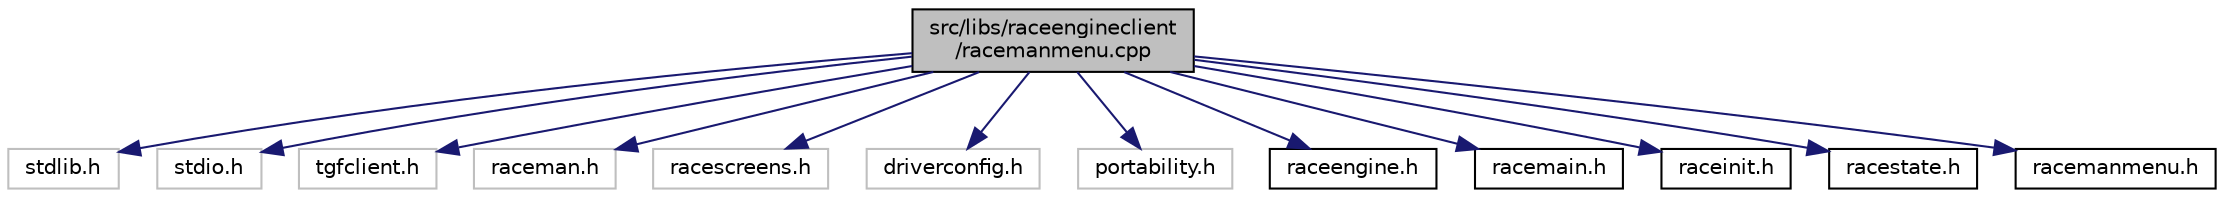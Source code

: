 digraph "src/libs/raceengineclient/racemanmenu.cpp"
{
  edge [fontname="Helvetica",fontsize="10",labelfontname="Helvetica",labelfontsize="10"];
  node [fontname="Helvetica",fontsize="10",shape=record];
  Node1 [label="src/libs/raceengineclient\l/racemanmenu.cpp",height=0.2,width=0.4,color="black", fillcolor="grey75", style="filled", fontcolor="black"];
  Node1 -> Node2 [color="midnightblue",fontsize="10",style="solid",fontname="Helvetica"];
  Node2 [label="stdlib.h",height=0.2,width=0.4,color="grey75", fillcolor="white", style="filled"];
  Node1 -> Node3 [color="midnightblue",fontsize="10",style="solid",fontname="Helvetica"];
  Node3 [label="stdio.h",height=0.2,width=0.4,color="grey75", fillcolor="white", style="filled"];
  Node1 -> Node4 [color="midnightblue",fontsize="10",style="solid",fontname="Helvetica"];
  Node4 [label="tgfclient.h",height=0.2,width=0.4,color="grey75", fillcolor="white", style="filled"];
  Node1 -> Node5 [color="midnightblue",fontsize="10",style="solid",fontname="Helvetica"];
  Node5 [label="raceman.h",height=0.2,width=0.4,color="grey75", fillcolor="white", style="filled"];
  Node1 -> Node6 [color="midnightblue",fontsize="10",style="solid",fontname="Helvetica"];
  Node6 [label="racescreens.h",height=0.2,width=0.4,color="grey75", fillcolor="white", style="filled"];
  Node1 -> Node7 [color="midnightblue",fontsize="10",style="solid",fontname="Helvetica"];
  Node7 [label="driverconfig.h",height=0.2,width=0.4,color="grey75", fillcolor="white", style="filled"];
  Node1 -> Node8 [color="midnightblue",fontsize="10",style="solid",fontname="Helvetica"];
  Node8 [label="portability.h",height=0.2,width=0.4,color="grey75", fillcolor="white", style="filled"];
  Node1 -> Node9 [color="midnightblue",fontsize="10",style="solid",fontname="Helvetica"];
  Node9 [label="raceengine.h",height=0.2,width=0.4,color="black", fillcolor="white", style="filled",URL="$raceengine_8h.html"];
  Node1 -> Node10 [color="midnightblue",fontsize="10",style="solid",fontname="Helvetica"];
  Node10 [label="racemain.h",height=0.2,width=0.4,color="black", fillcolor="white", style="filled",URL="$racemain_8h.html"];
  Node1 -> Node11 [color="midnightblue",fontsize="10",style="solid",fontname="Helvetica"];
  Node11 [label="raceinit.h",height=0.2,width=0.4,color="black", fillcolor="white", style="filled",URL="$raceinit_8h.html"];
  Node1 -> Node12 [color="midnightblue",fontsize="10",style="solid",fontname="Helvetica"];
  Node12 [label="racestate.h",height=0.2,width=0.4,color="black", fillcolor="white", style="filled",URL="$racestate_8h.html"];
  Node1 -> Node13 [color="midnightblue",fontsize="10",style="solid",fontname="Helvetica"];
  Node13 [label="racemanmenu.h",height=0.2,width=0.4,color="black", fillcolor="white", style="filled",URL="$racemanmenu_8h.html"];
}
